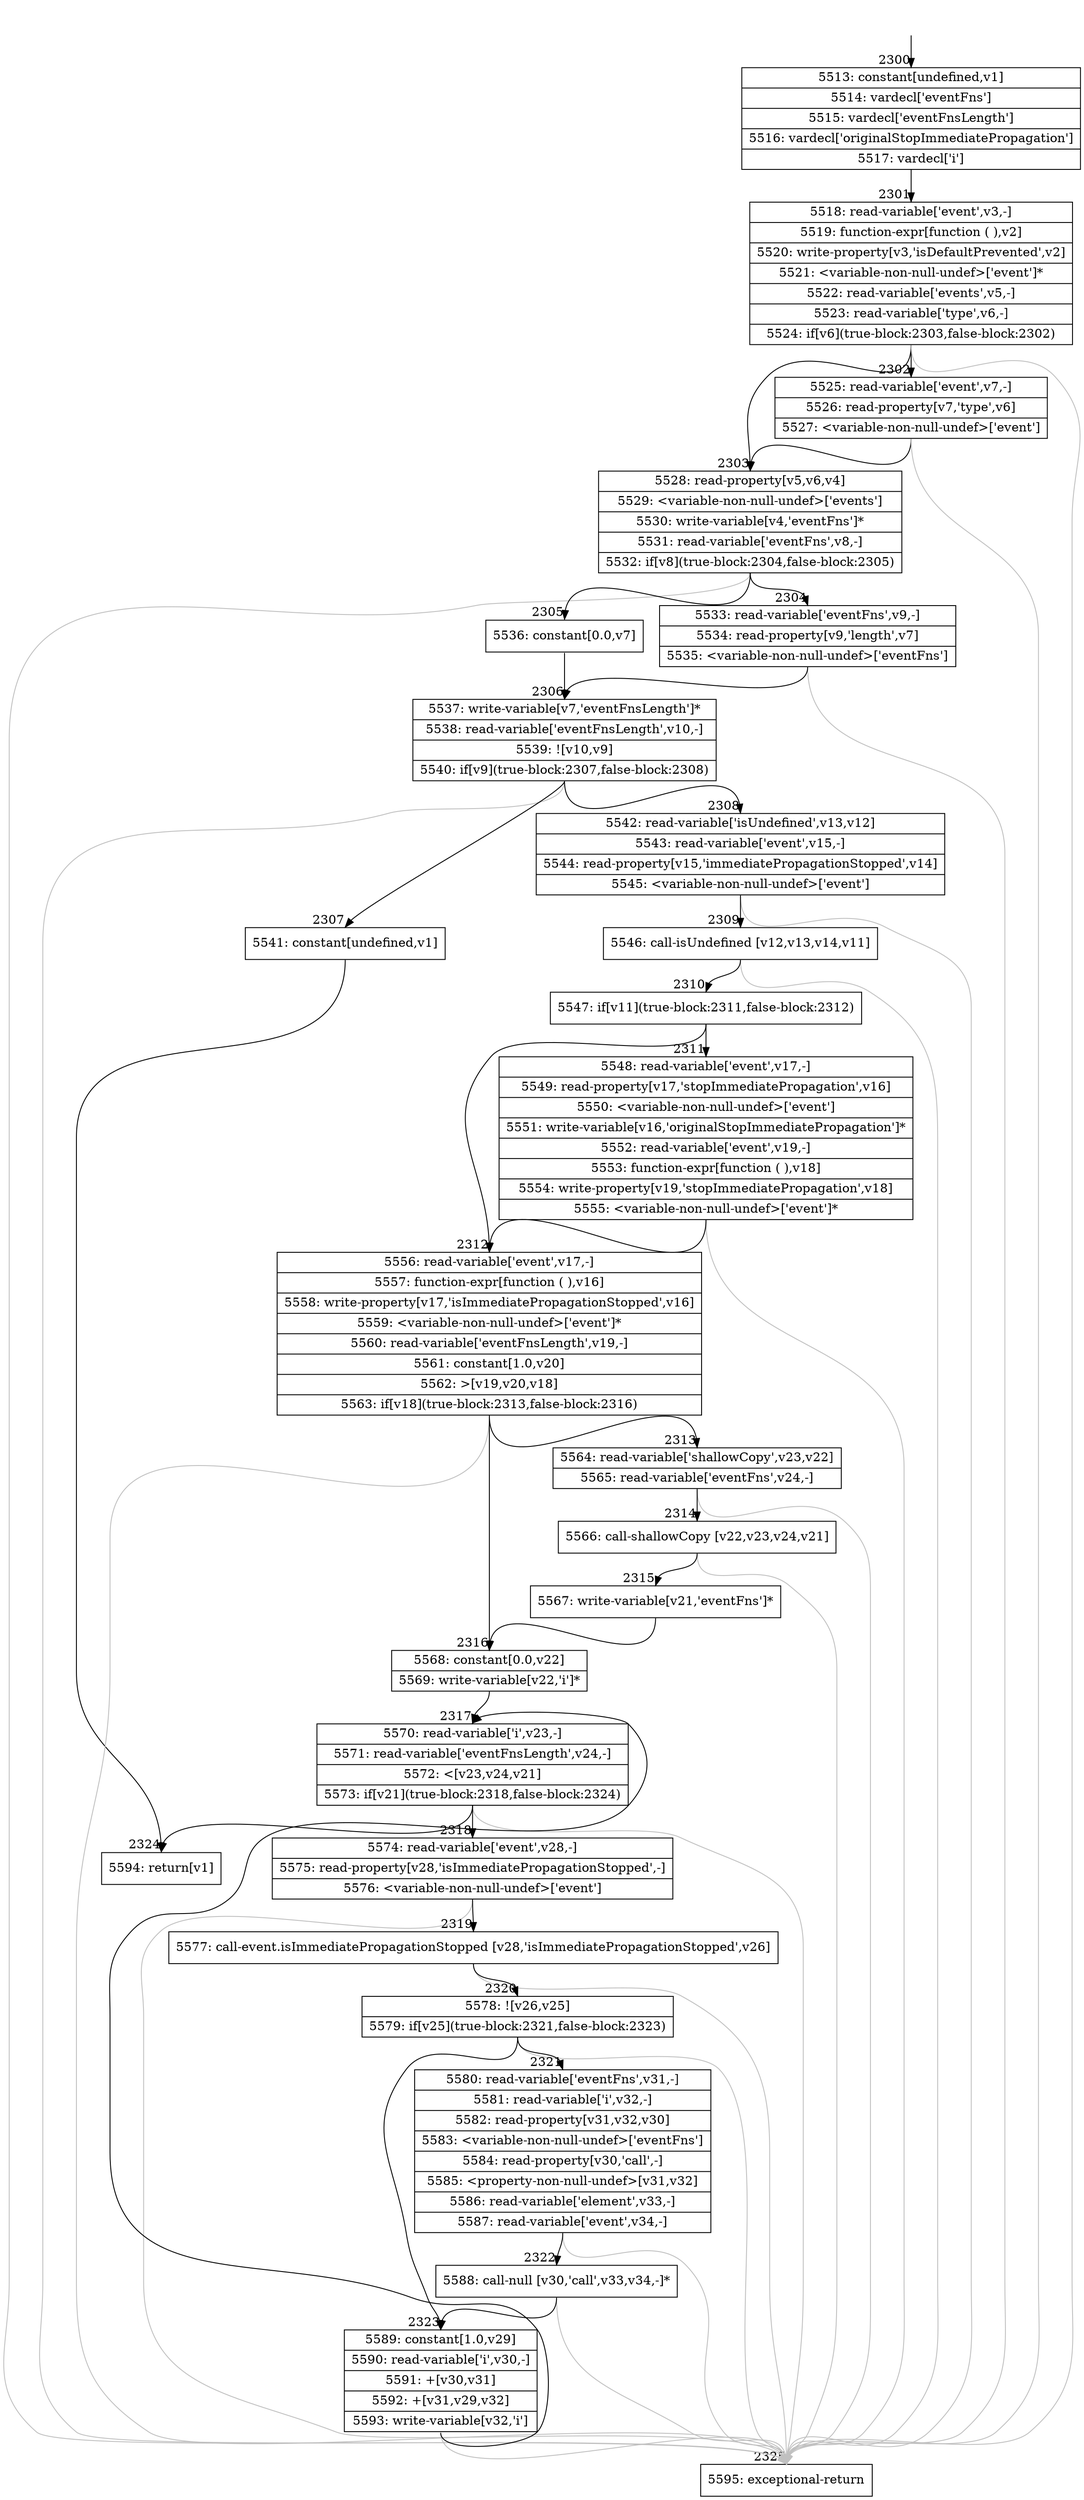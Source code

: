 digraph {
rankdir="TD"
BB_entry175[shape=none,label=""];
BB_entry175 -> BB2300 [tailport=s, headport=n, headlabel="    2300"]
BB2300 [shape=record label="{5513: constant[undefined,v1]|5514: vardecl['eventFns']|5515: vardecl['eventFnsLength']|5516: vardecl['originalStopImmediatePropagation']|5517: vardecl['i']}" ] 
BB2300 -> BB2301 [tailport=s, headport=n, headlabel="      2301"]
BB2301 [shape=record label="{5518: read-variable['event',v3,-]|5519: function-expr[function ( ),v2]|5520: write-property[v3,'isDefaultPrevented',v2]|5521: \<variable-non-null-undef\>['event']*|5522: read-variable['events',v5,-]|5523: read-variable['type',v6,-]|5524: if[v6](true-block:2303,false-block:2302)}" ] 
BB2301 -> BB2303 [tailport=s, headport=n, headlabel="      2303"]
BB2301 -> BB2302 [tailport=s, headport=n, headlabel="      2302"]
BB2301 -> BB2325 [tailport=s, headport=n, color=gray, headlabel="      2325"]
BB2302 [shape=record label="{5525: read-variable['event',v7,-]|5526: read-property[v7,'type',v6]|5527: \<variable-non-null-undef\>['event']}" ] 
BB2302 -> BB2303 [tailport=s, headport=n]
BB2302 -> BB2325 [tailport=s, headport=n, color=gray]
BB2303 [shape=record label="{5528: read-property[v5,v6,v4]|5529: \<variable-non-null-undef\>['events']|5530: write-variable[v4,'eventFns']*|5531: read-variable['eventFns',v8,-]|5532: if[v8](true-block:2304,false-block:2305)}" ] 
BB2303 -> BB2304 [tailport=s, headport=n, headlabel="      2304"]
BB2303 -> BB2305 [tailport=s, headport=n, headlabel="      2305"]
BB2303 -> BB2325 [tailport=s, headport=n, color=gray]
BB2304 [shape=record label="{5533: read-variable['eventFns',v9,-]|5534: read-property[v9,'length',v7]|5535: \<variable-non-null-undef\>['eventFns']}" ] 
BB2304 -> BB2306 [tailport=s, headport=n, headlabel="      2306"]
BB2304 -> BB2325 [tailport=s, headport=n, color=gray]
BB2305 [shape=record label="{5536: constant[0.0,v7]}" ] 
BB2305 -> BB2306 [tailport=s, headport=n]
BB2306 [shape=record label="{5537: write-variable[v7,'eventFnsLength']*|5538: read-variable['eventFnsLength',v10,-]|5539: ![v10,v9]|5540: if[v9](true-block:2307,false-block:2308)}" ] 
BB2306 -> BB2307 [tailport=s, headport=n, headlabel="      2307"]
BB2306 -> BB2308 [tailport=s, headport=n, headlabel="      2308"]
BB2306 -> BB2325 [tailport=s, headport=n, color=gray]
BB2307 [shape=record label="{5541: constant[undefined,v1]}" ] 
BB2307 -> BB2324 [tailport=s, headport=n, headlabel="      2324"]
BB2308 [shape=record label="{5542: read-variable['isUndefined',v13,v12]|5543: read-variable['event',v15,-]|5544: read-property[v15,'immediatePropagationStopped',v14]|5545: \<variable-non-null-undef\>['event']}" ] 
BB2308 -> BB2309 [tailport=s, headport=n, headlabel="      2309"]
BB2308 -> BB2325 [tailport=s, headport=n, color=gray]
BB2309 [shape=record label="{5546: call-isUndefined [v12,v13,v14,v11]}" ] 
BB2309 -> BB2310 [tailport=s, headport=n, headlabel="      2310"]
BB2309 -> BB2325 [tailport=s, headport=n, color=gray]
BB2310 [shape=record label="{5547: if[v11](true-block:2311,false-block:2312)}" ] 
BB2310 -> BB2311 [tailport=s, headport=n, headlabel="      2311"]
BB2310 -> BB2312 [tailport=s, headport=n, headlabel="      2312"]
BB2311 [shape=record label="{5548: read-variable['event',v17,-]|5549: read-property[v17,'stopImmediatePropagation',v16]|5550: \<variable-non-null-undef\>['event']|5551: write-variable[v16,'originalStopImmediatePropagation']*|5552: read-variable['event',v19,-]|5553: function-expr[function ( ),v18]|5554: write-property[v19,'stopImmediatePropagation',v18]|5555: \<variable-non-null-undef\>['event']*}" ] 
BB2311 -> BB2312 [tailport=s, headport=n]
BB2311 -> BB2325 [tailport=s, headport=n, color=gray]
BB2312 [shape=record label="{5556: read-variable['event',v17,-]|5557: function-expr[function ( ),v16]|5558: write-property[v17,'isImmediatePropagationStopped',v16]|5559: \<variable-non-null-undef\>['event']*|5560: read-variable['eventFnsLength',v19,-]|5561: constant[1.0,v20]|5562: \>[v19,v20,v18]|5563: if[v18](true-block:2313,false-block:2316)}" ] 
BB2312 -> BB2313 [tailport=s, headport=n, headlabel="      2313"]
BB2312 -> BB2316 [tailport=s, headport=n, headlabel="      2316"]
BB2312 -> BB2325 [tailport=s, headport=n, color=gray]
BB2313 [shape=record label="{5564: read-variable['shallowCopy',v23,v22]|5565: read-variable['eventFns',v24,-]}" ] 
BB2313 -> BB2314 [tailport=s, headport=n, headlabel="      2314"]
BB2313 -> BB2325 [tailport=s, headport=n, color=gray]
BB2314 [shape=record label="{5566: call-shallowCopy [v22,v23,v24,v21]}" ] 
BB2314 -> BB2315 [tailport=s, headport=n, headlabel="      2315"]
BB2314 -> BB2325 [tailport=s, headport=n, color=gray]
BB2315 [shape=record label="{5567: write-variable[v21,'eventFns']*}" ] 
BB2315 -> BB2316 [tailport=s, headport=n]
BB2316 [shape=record label="{5568: constant[0.0,v22]|5569: write-variable[v22,'i']*}" ] 
BB2316 -> BB2317 [tailport=s, headport=n, headlabel="      2317"]
BB2317 [shape=record label="{5570: read-variable['i',v23,-]|5571: read-variable['eventFnsLength',v24,-]|5572: \<[v23,v24,v21]|5573: if[v21](true-block:2318,false-block:2324)}" ] 
BB2317 -> BB2318 [tailport=s, headport=n, headlabel="      2318"]
BB2317 -> BB2324 [tailport=s, headport=n]
BB2317 -> BB2325 [tailport=s, headport=n, color=gray]
BB2318 [shape=record label="{5574: read-variable['event',v28,-]|5575: read-property[v28,'isImmediatePropagationStopped',-]|5576: \<variable-non-null-undef\>['event']}" ] 
BB2318 -> BB2319 [tailport=s, headport=n, headlabel="      2319"]
BB2318 -> BB2325 [tailport=s, headport=n, color=gray]
BB2319 [shape=record label="{5577: call-event.isImmediatePropagationStopped [v28,'isImmediatePropagationStopped',v26]}" ] 
BB2319 -> BB2320 [tailport=s, headport=n, headlabel="      2320"]
BB2319 -> BB2325 [tailport=s, headport=n, color=gray]
BB2320 [shape=record label="{5578: ![v26,v25]|5579: if[v25](true-block:2321,false-block:2323)}" ] 
BB2320 -> BB2321 [tailport=s, headport=n, headlabel="      2321"]
BB2320 -> BB2323 [tailport=s, headport=n, headlabel="      2323"]
BB2320 -> BB2325 [tailport=s, headport=n, color=gray]
BB2321 [shape=record label="{5580: read-variable['eventFns',v31,-]|5581: read-variable['i',v32,-]|5582: read-property[v31,v32,v30]|5583: \<variable-non-null-undef\>['eventFns']|5584: read-property[v30,'call',-]|5585: \<property-non-null-undef\>[v31,v32]|5586: read-variable['element',v33,-]|5587: read-variable['event',v34,-]}" ] 
BB2321 -> BB2322 [tailport=s, headport=n, headlabel="      2322"]
BB2321 -> BB2325 [tailport=s, headport=n, color=gray]
BB2322 [shape=record label="{5588: call-null [v30,'call',v33,v34,-]*}" ] 
BB2322 -> BB2323 [tailport=s, headport=n]
BB2322 -> BB2325 [tailport=s, headport=n, color=gray]
BB2323 [shape=record label="{5589: constant[1.0,v29]|5590: read-variable['i',v30,-]|5591: +[v30,v31]|5592: +[v31,v29,v32]|5593: write-variable[v32,'i']}" ] 
BB2323 -> BB2317 [tailport=s, headport=n]
BB2323 -> BB2325 [tailport=s, headport=n, color=gray]
BB2324 [shape=record label="{5594: return[v1]}" ] 
BB2325 [shape=record label="{5595: exceptional-return}" ] 
//#$~ 3271
}
